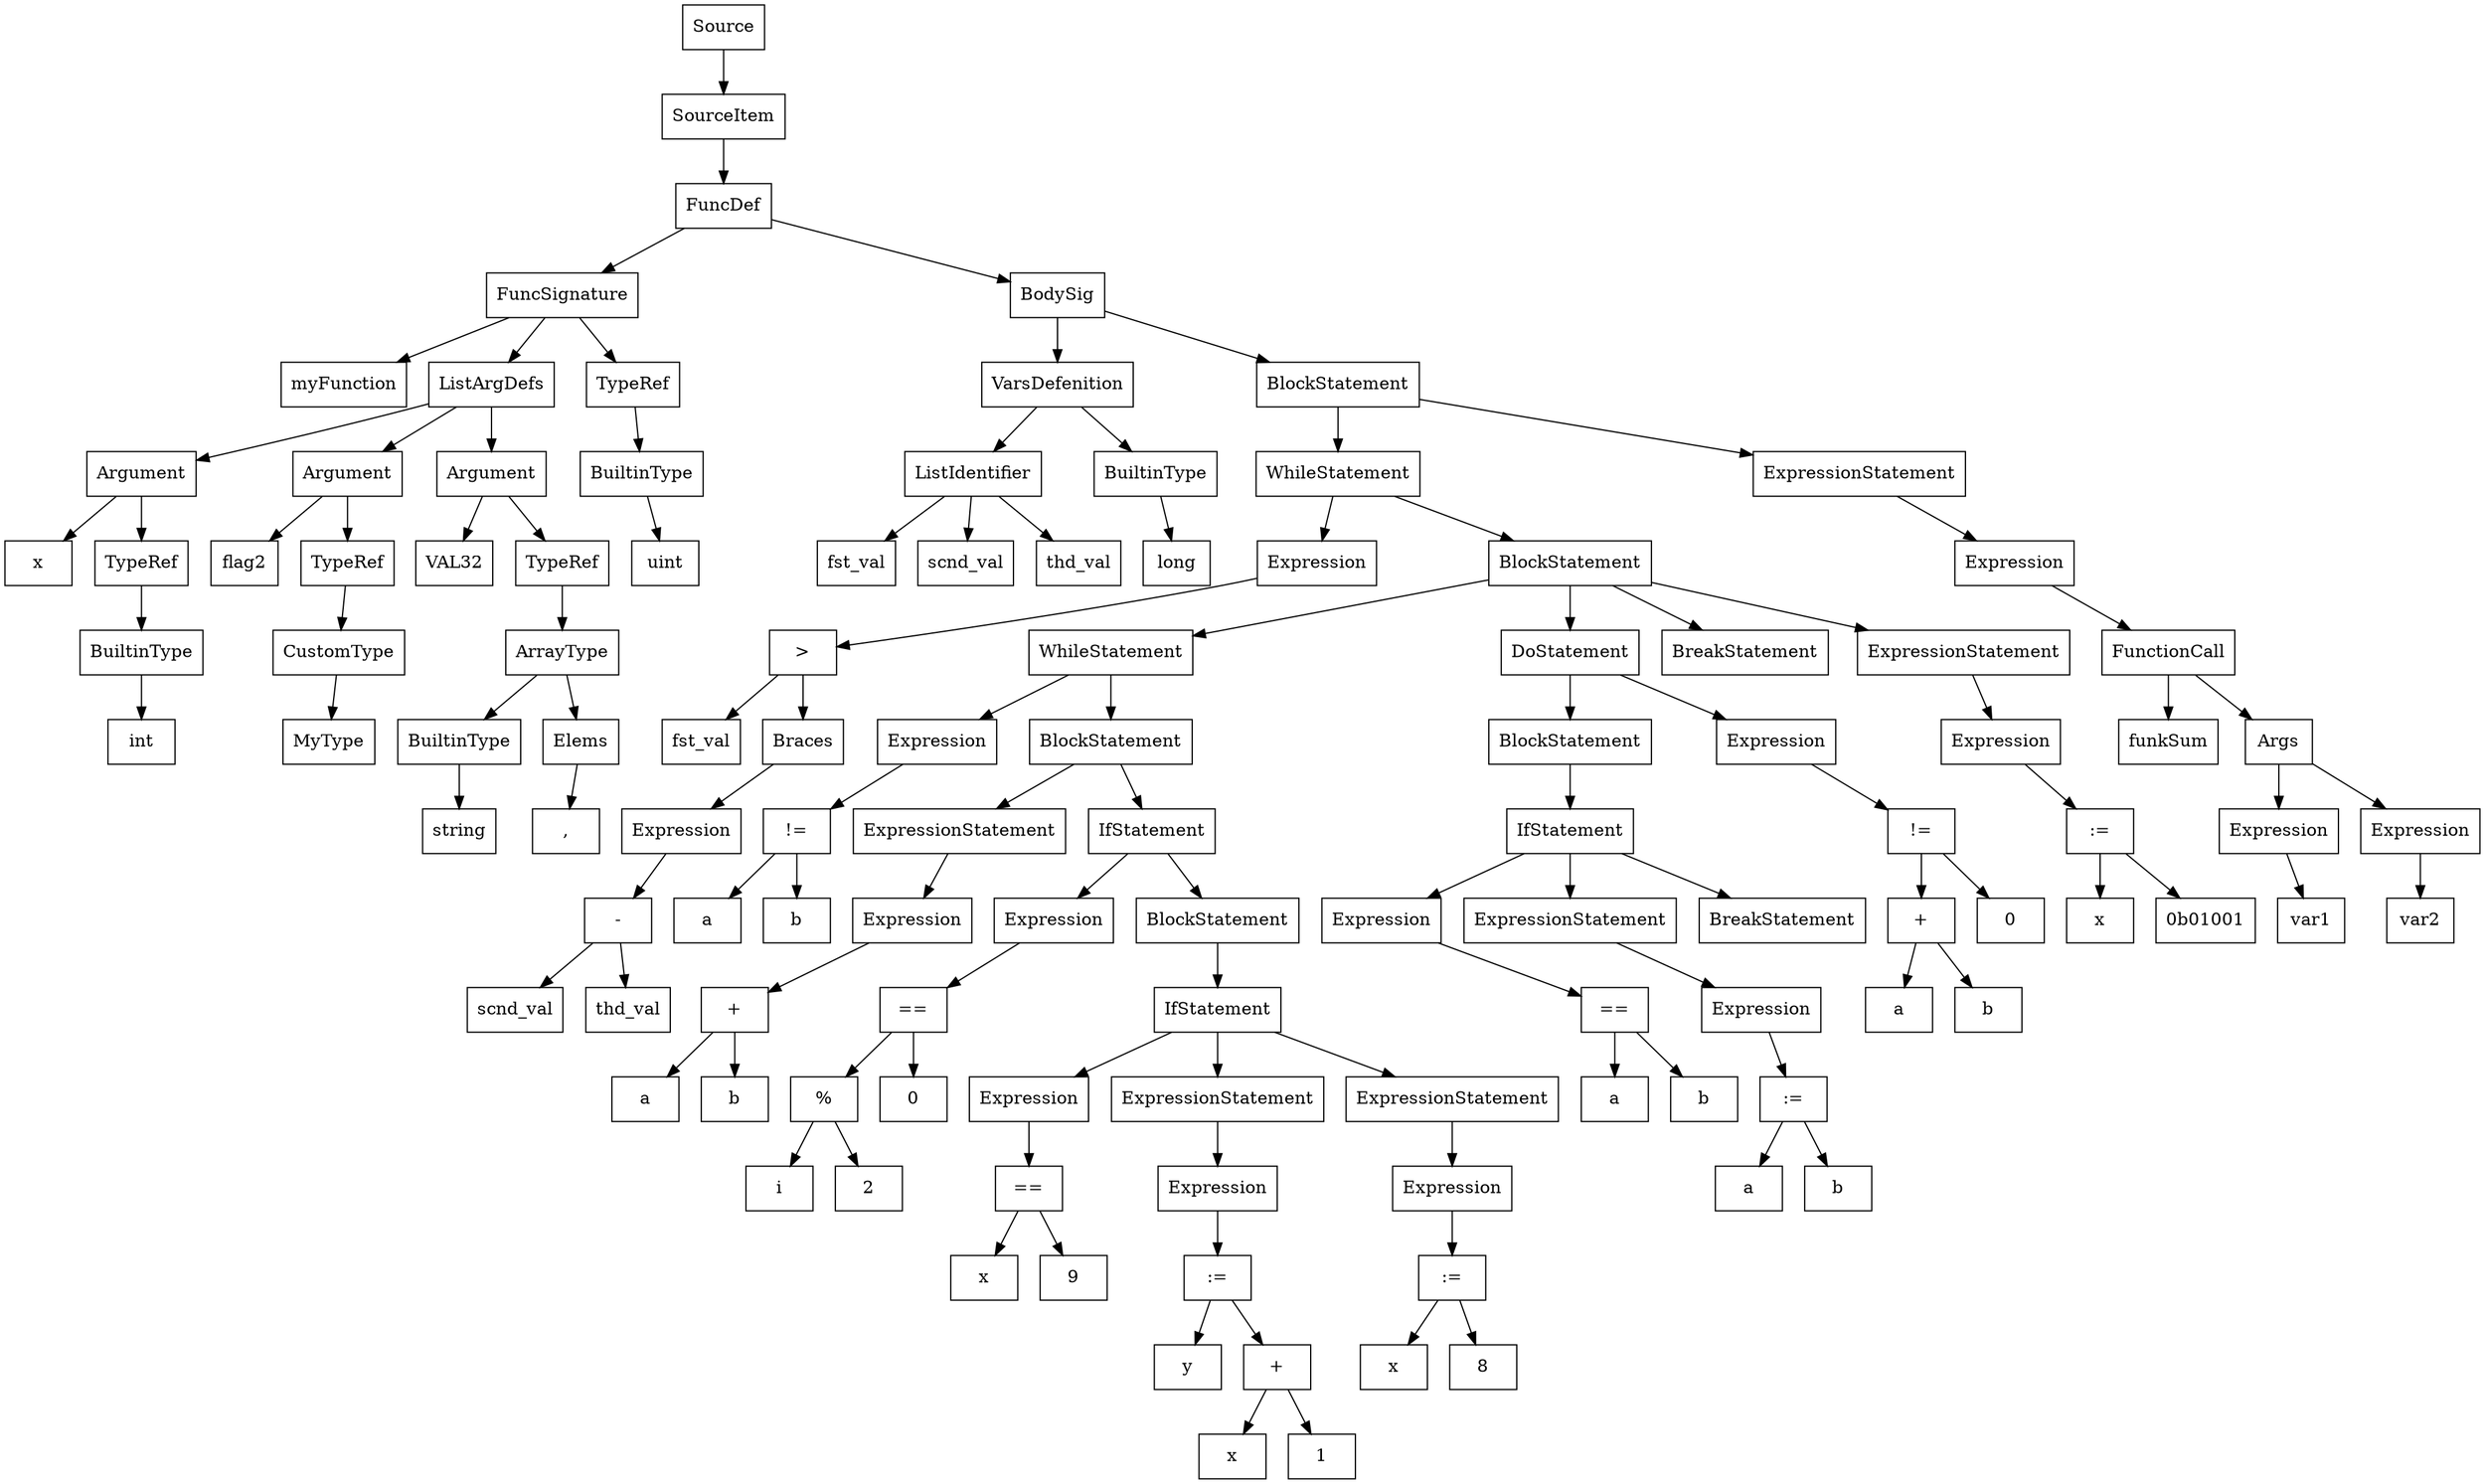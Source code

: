 digraph ParseTree {
  node [shape=box];
  node0 [label="Source"];
  node1 [label="SourceItem"];
  node2 [label="FuncDef"];
  node3 [label="FuncSignature"];
  node4 [label="myFunction"];
  node3 -> node4;
  node5 [label="ListArgDefs"];
  node6 [label="Argument"];
  node7 [label="x"];
  node6 -> node7;
  node8 [label="TypeRef"];
  node9 [label="BuiltinType"];
  node10 [label="int"];
  node9 -> node10;
  node8 -> node9;
  node6 -> node8;
  node5 -> node6;
  node11 [label="Argument"];
  node12 [label="flag2"];
  node11 -> node12;
  node13 [label="TypeRef"];
  node14 [label="CustomType"];
  node15 [label="MyType"];
  node14 -> node15;
  node13 -> node14;
  node11 -> node13;
  node5 -> node11;
  node16 [label="Argument"];
  node17 [label="VAL32"];
  node16 -> node17;
  node18 [label="TypeRef"];
  node19 [label="ArrayType"];
  node20 [label="BuiltinType"];
  node21 [label="string"];
  node20 -> node21;
  node19 -> node20;
  node22 [label="Elems"];
  node23 [label=","];
  node22 -> node23;
  node19 -> node22;
  node18 -> node19;
  node16 -> node18;
  node5 -> node16;
  node3 -> node5;
  node24 [label="TypeRef"];
  node25 [label="BuiltinType"];
  node26 [label="uint"];
  node25 -> node26;
  node24 -> node25;
  node3 -> node24;
  node2 -> node3;
  node27 [label="BodySig"];
  node28 [label="VarsDefenition"];
  node29 [label="ListIdentifier"];
  node30 [label="fst_val"];
  node29 -> node30;
  node31 [label="scnd_val"];
  node29 -> node31;
  node32 [label="thd_val"];
  node29 -> node32;
  node28 -> node29;
  node33 [label="BuiltinType"];
  node34 [label="long"];
  node33 -> node34;
  node28 -> node33;
  node27 -> node28;
  node35 [label="BlockStatement"];
  node36 [label="WhileStatement"];
  node37 [label="Expression"];
  node38 [label=">"];
  node39 [label="fst_val"];
  node38 -> node39;
  node40 [label="Braces"];
  node41 [label="Expression"];
  node42 [label="-"];
  node43 [label="scnd_val"];
  node42 -> node43;
  node44 [label="thd_val"];
  node42 -> node44;
  node41 -> node42;
  node40 -> node41;
  node38 -> node40;
  node37 -> node38;
  node36 -> node37;
  node45 [label="BlockStatement"];
  node46 [label="WhileStatement"];
  node47 [label="Expression"];
  node48 [label="!="];
  node49 [label="a"];
  node48 -> node49;
  node50 [label="b"];
  node48 -> node50;
  node47 -> node48;
  node46 -> node47;
  node51 [label="BlockStatement"];
  node52 [label="ExpressionStatement"];
  node53 [label="Expression"];
  node54 [label="+"];
  node55 [label="a"];
  node54 -> node55;
  node56 [label="b"];
  node54 -> node56;
  node53 -> node54;
  node52 -> node53;
  node51 -> node52;
  node57 [label="IfStatement"];
  node58 [label="Expression"];
  node59 [label="=="];
  node60 [label="%"];
  node61 [label="i"];
  node60 -> node61;
  node62 [label="2"];
  node60 -> node62;
  node59 -> node60;
  node63 [label="0"];
  node59 -> node63;
  node58 -> node59;
  node57 -> node58;
  node64 [label="BlockStatement"];
  node65 [label="IfStatement"];
  node66 [label="Expression"];
  node67 [label="=="];
  node68 [label="x"];
  node67 -> node68;
  node69 [label="9"];
  node67 -> node69;
  node66 -> node67;
  node65 -> node66;
  node70 [label="ExpressionStatement"];
  node71 [label="Expression"];
  node72 [label=":="];
  node73 [label="y"];
  node72 -> node73;
  node74 [label="+"];
  node75 [label="x"];
  node74 -> node75;
  node76 [label="1"];
  node74 -> node76;
  node72 -> node74;
  node71 -> node72;
  node70 -> node71;
  node65 -> node70;
  node77 [label="ExpressionStatement"];
  node78 [label="Expression"];
  node79 [label=":="];
  node80 [label="x"];
  node79 -> node80;
  node81 [label="8"];
  node79 -> node81;
  node78 -> node79;
  node77 -> node78;
  node65 -> node77;
  node64 -> node65;
  node57 -> node64;
  node51 -> node57;
  node46 -> node51;
  node45 -> node46;
  node82 [label="DoStatement"];
  node83 [label="BlockStatement"];
  node84 [label="IfStatement"];
  node85 [label="Expression"];
  node86 [label="=="];
  node87 [label="a"];
  node86 -> node87;
  node88 [label="b"];
  node86 -> node88;
  node85 -> node86;
  node84 -> node85;
  node89 [label="ExpressionStatement"];
  node90 [label="Expression"];
  node91 [label=":="];
  node92 [label="a"];
  node91 -> node92;
  node93 [label="b"];
  node91 -> node93;
  node90 -> node91;
  node89 -> node90;
  node84 -> node89;
  node94 [label="BreakStatement"];
  node84 -> node94;
  node83 -> node84;
  node82 -> node83;
  node95 [label="Expression"];
  node96 [label="!="];
  node97 [label="+"];
  node98 [label="a"];
  node97 -> node98;
  node99 [label="b"];
  node97 -> node99;
  node96 -> node97;
  node100 [label="0"];
  node96 -> node100;
  node95 -> node96;
  node82 -> node95;
  node45 -> node82;
  node101 [label="BreakStatement"];
  node45 -> node101;
  node102 [label="ExpressionStatement"];
  node103 [label="Expression"];
  node104 [label=":="];
  node105 [label="x"];
  node104 -> node105;
  node106 [label="0b01001"];
  node104 -> node106;
  node103 -> node104;
  node102 -> node103;
  node45 -> node102;
  node36 -> node45;
  node35 -> node36;
  node107 [label="ExpressionStatement"];
  node108 [label="Expression"];
  node109 [label="FunctionCall"];
  node110 [label="funkSum"];
  node109 -> node110;
  node111 [label="Args"];
  node112 [label="Expression"];
  node113 [label="var1"];
  node112 -> node113;
  node111 -> node112;
  node114 [label="Expression"];
  node115 [label="var2"];
  node114 -> node115;
  node111 -> node114;
  node109 -> node111;
  node108 -> node109;
  node107 -> node108;
  node35 -> node107;
  node27 -> node35;
  node2 -> node27;
  node1 -> node2;
  node0 -> node1;
}
